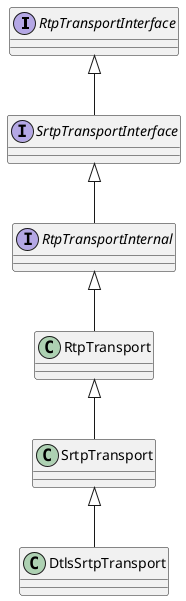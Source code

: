 @startuml rtp_transport

interface RtpTransportInterface
interface SrtpTransportInterface
interface RtpTransportInternal

class RtpTransport
class SrtpTransport
class DtlsSrtpTransport

RtpTransport <|-- SrtpTransport
SrtpTransport <|-- DtlsSrtpTransport
RtpTransportInternal <|-- RtpTransport
SrtpTransportInterface <|-- RtpTransportInternal
RtpTransportInterface <|-- SrtpTransportInterface

@enduml